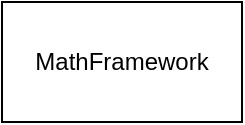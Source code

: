 <mxfile>
    <diagram id="G5E2lhqyrKVb7WYGO0TJ" name="Page-1">
        <mxGraphModel dx="1046" dy="219" grid="1" gridSize="10" guides="1" tooltips="1" connect="1" arrows="1" fold="1" page="1" pageScale="1" pageWidth="850" pageHeight="1100" math="0" shadow="0">
            <root>
                <mxCell id="0"/>
                <mxCell id="1" parent="0"/>
                <mxCell id="2" value="MathFramework" style="rounded=0;whiteSpace=wrap;html=1;" vertex="1" parent="1">
                    <mxGeometry x="365" y="210" width="120" height="60" as="geometry"/>
                </mxCell>
            </root>
        </mxGraphModel>
    </diagram>
</mxfile>